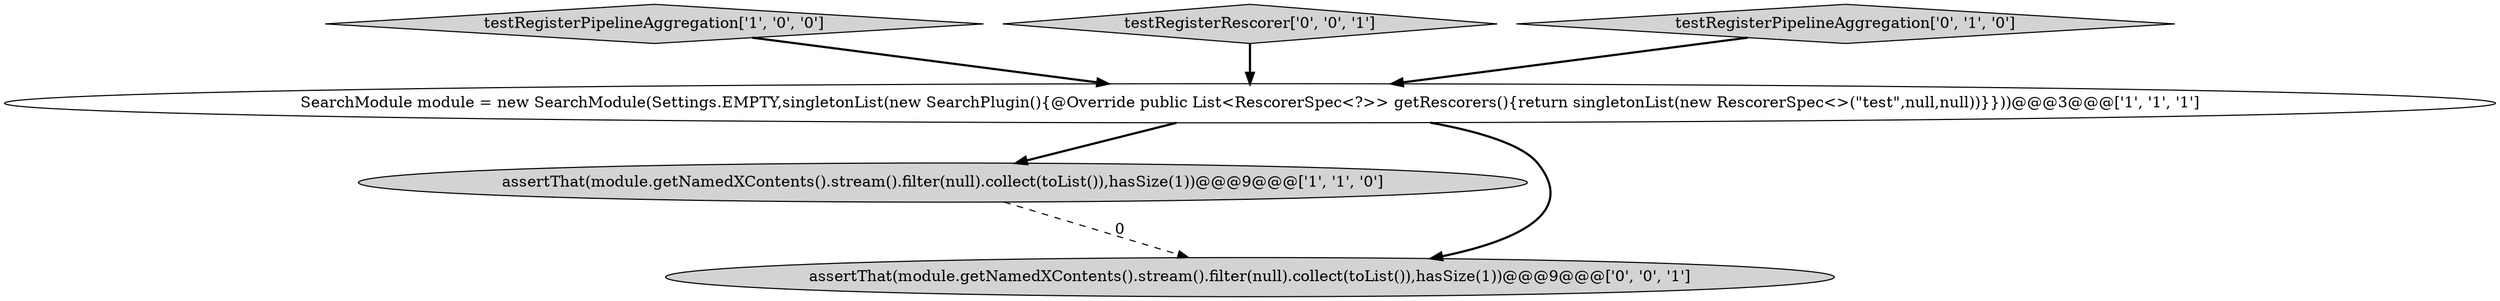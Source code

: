digraph {
0 [style = filled, label = "testRegisterPipelineAggregation['1', '0', '0']", fillcolor = lightgray, shape = diamond image = "AAA0AAABBB1BBB"];
4 [style = filled, label = "testRegisterRescorer['0', '0', '1']", fillcolor = lightgray, shape = diamond image = "AAA0AAABBB3BBB"];
2 [style = filled, label = "SearchModule module = new SearchModule(Settings.EMPTY,singletonList(new SearchPlugin(){@Override public List<RescorerSpec<?>> getRescorers(){return singletonList(new RescorerSpec<>(\"test\",null,null))}}))@@@3@@@['1', '1', '1']", fillcolor = white, shape = ellipse image = "AAA0AAABBB1BBB"];
3 [style = filled, label = "testRegisterPipelineAggregation['0', '1', '0']", fillcolor = lightgray, shape = diamond image = "AAA0AAABBB2BBB"];
1 [style = filled, label = "assertThat(module.getNamedXContents().stream().filter(null).collect(toList()),hasSize(1))@@@9@@@['1', '1', '0']", fillcolor = lightgray, shape = ellipse image = "AAA0AAABBB1BBB"];
5 [style = filled, label = "assertThat(module.getNamedXContents().stream().filter(null).collect(toList()),hasSize(1))@@@9@@@['0', '0', '1']", fillcolor = lightgray, shape = ellipse image = "AAA0AAABBB3BBB"];
1->5 [style = dashed, label="0"];
0->2 [style = bold, label=""];
2->1 [style = bold, label=""];
3->2 [style = bold, label=""];
4->2 [style = bold, label=""];
2->5 [style = bold, label=""];
}
